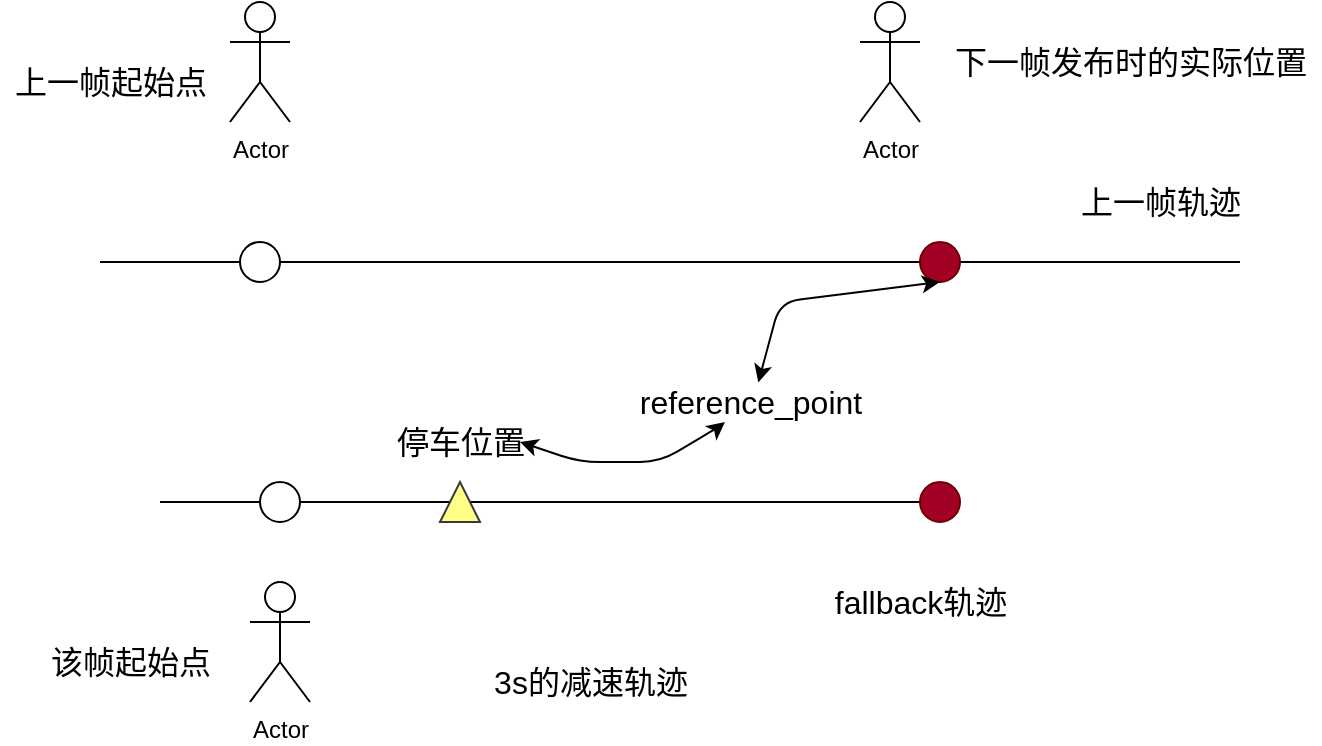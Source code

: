 <mxfile>
    <diagram id="36SJe-_TNisd2v1uEVNf" name="第 1 页">
        <mxGraphModel dx="946" dy="863" grid="1" gridSize="10" guides="1" tooltips="1" connect="1" arrows="1" fold="1" page="1" pageScale="1" pageWidth="827" pageHeight="1169" math="0" shadow="0">
            <root>
                <mxCell id="0"/>
                <mxCell id="1" parent="0"/>
                <mxCell id="2" value="" style="endArrow=none;html=1;startArrow=none;" edge="1" parent="1" source="16">
                    <mxGeometry width="50" height="50" relative="1" as="geometry">
                        <mxPoint x="100" y="320" as="sourcePoint"/>
                        <mxPoint x="670" y="320" as="targetPoint"/>
                    </mxGeometry>
                </mxCell>
                <mxCell id="3" value="" style="ellipse;whiteSpace=wrap;html=1;aspect=fixed;" vertex="1" parent="1">
                    <mxGeometry x="170" y="310" width="20" height="20" as="geometry"/>
                </mxCell>
                <mxCell id="4" value="" style="endArrow=none;html=1;" edge="1" parent="1" target="3">
                    <mxGeometry width="50" height="50" relative="1" as="geometry">
                        <mxPoint x="100" y="320" as="sourcePoint"/>
                        <mxPoint x="670" y="320" as="targetPoint"/>
                    </mxGeometry>
                </mxCell>
                <mxCell id="5" value="" style="endArrow=none;html=1;startArrow=none;entryX=0;entryY=0.5;entryDx=0;entryDy=0;" edge="1" parent="1" source="25" target="18">
                    <mxGeometry width="50" height="50" relative="1" as="geometry">
                        <mxPoint x="130" y="440" as="sourcePoint"/>
                        <mxPoint x="420" y="440" as="targetPoint"/>
                    </mxGeometry>
                </mxCell>
                <mxCell id="6" value="" style="ellipse;whiteSpace=wrap;html=1;aspect=fixed;" vertex="1" parent="1">
                    <mxGeometry x="180" y="430" width="20" height="20" as="geometry"/>
                </mxCell>
                <mxCell id="7" value="" style="endArrow=none;html=1;" edge="1" parent="1" target="6">
                    <mxGeometry width="50" height="50" relative="1" as="geometry">
                        <mxPoint x="130" y="440" as="sourcePoint"/>
                        <mxPoint x="570" y="440" as="targetPoint"/>
                    </mxGeometry>
                </mxCell>
                <mxCell id="8" value="Actor" style="shape=umlActor;verticalLabelPosition=bottom;verticalAlign=top;html=1;outlineConnect=0;" vertex="1" parent="1">
                    <mxGeometry x="165" y="190" width="30" height="60" as="geometry"/>
                </mxCell>
                <mxCell id="9" value="Actor" style="shape=umlActor;verticalLabelPosition=bottom;verticalAlign=top;html=1;outlineConnect=0;" vertex="1" parent="1">
                    <mxGeometry x="175" y="480" width="30" height="60" as="geometry"/>
                </mxCell>
                <mxCell id="15" value="Actor" style="shape=umlActor;verticalLabelPosition=bottom;verticalAlign=top;html=1;outlineConnect=0;" vertex="1" parent="1">
                    <mxGeometry x="480" y="190" width="30" height="60" as="geometry"/>
                </mxCell>
                <mxCell id="16" value="" style="ellipse;whiteSpace=wrap;html=1;aspect=fixed;fillColor=#a20025;fontColor=#ffffff;strokeColor=#6F0000;" vertex="1" parent="1">
                    <mxGeometry x="510" y="310" width="20" height="20" as="geometry"/>
                </mxCell>
                <mxCell id="17" value="" style="endArrow=none;html=1;startArrow=none;" edge="1" parent="1" source="3" target="16">
                    <mxGeometry width="50" height="50" relative="1" as="geometry">
                        <mxPoint x="190" y="320" as="sourcePoint"/>
                        <mxPoint x="670" y="320" as="targetPoint"/>
                    </mxGeometry>
                </mxCell>
                <mxCell id="18" value="" style="ellipse;whiteSpace=wrap;html=1;aspect=fixed;fillColor=#a20025;fontColor=#ffffff;strokeColor=#6F0000;" vertex="1" parent="1">
                    <mxGeometry x="510" y="430" width="20" height="20" as="geometry"/>
                </mxCell>
                <mxCell id="19" value="&lt;font style=&quot;font-size: 16px&quot;&gt;上一帧轨迹&lt;/font&gt;" style="text;html=1;resizable=0;autosize=1;align=center;verticalAlign=middle;points=[];fillColor=none;strokeColor=none;rounded=0;" vertex="1" parent="1">
                    <mxGeometry x="580" y="280" width="100" height="20" as="geometry"/>
                </mxCell>
                <mxCell id="20" value="&lt;font style=&quot;font-size: 16px&quot;&gt;fallback轨迹&lt;/font&gt;" style="text;html=1;resizable=0;autosize=1;align=center;verticalAlign=middle;points=[];fillColor=none;strokeColor=none;rounded=0;" vertex="1" parent="1">
                    <mxGeometry x="460" y="480" width="100" height="20" as="geometry"/>
                </mxCell>
                <mxCell id="26" value="" style="endArrow=none;html=1;startArrow=none;entryX=0.5;entryY=1;entryDx=0;entryDy=0;" edge="1" parent="1" source="6" target="25">
                    <mxGeometry width="50" height="50" relative="1" as="geometry">
                        <mxPoint x="200" y="440" as="sourcePoint"/>
                        <mxPoint x="510" y="440" as="targetPoint"/>
                    </mxGeometry>
                </mxCell>
                <mxCell id="25" value="" style="triangle;whiteSpace=wrap;html=1;fontSize=16;rotation=-90;fillColor=#ffff88;strokeColor=#36393d;" vertex="1" parent="1">
                    <mxGeometry x="270" y="430" width="20" height="20" as="geometry"/>
                </mxCell>
                <mxCell id="27" value="&lt;font style=&quot;font-size: 16px&quot;&gt;3s的减速轨迹&lt;/font&gt;" style="text;html=1;resizable=0;autosize=1;align=center;verticalAlign=middle;points=[];fillColor=none;strokeColor=none;rounded=0;" vertex="1" parent="1">
                    <mxGeometry x="290" y="520" width="110" height="20" as="geometry"/>
                </mxCell>
                <mxCell id="28" value="&lt;span style=&quot;font-size: 16px&quot;&gt;停车位置&lt;/span&gt;" style="text;html=1;resizable=0;autosize=1;align=center;verticalAlign=middle;points=[];fillColor=none;strokeColor=none;rounded=0;" vertex="1" parent="1">
                    <mxGeometry x="240" y="400" width="80" height="20" as="geometry"/>
                </mxCell>
                <mxCell id="29" value="&lt;span style=&quot;font-size: 16px&quot;&gt;reference_point&lt;/span&gt;" style="text;html=1;resizable=0;autosize=1;align=center;verticalAlign=middle;points=[];fillColor=none;strokeColor=none;rounded=0;" vertex="1" parent="1">
                    <mxGeometry x="360" y="380" width="130" height="20" as="geometry"/>
                </mxCell>
                <mxCell id="30" value="" style="endArrow=classic;startArrow=classic;html=1;fontSize=16;" edge="1" parent="1" target="29">
                    <mxGeometry width="50" height="50" relative="1" as="geometry">
                        <mxPoint x="310" y="410" as="sourcePoint"/>
                        <mxPoint x="440" y="310" as="targetPoint"/>
                        <Array as="points">
                            <mxPoint x="340" y="420"/>
                            <mxPoint x="380" y="420"/>
                            <mxPoint x="410" y="402"/>
                        </Array>
                    </mxGeometry>
                </mxCell>
                <mxCell id="32" value="" style="endArrow=classic;startArrow=classic;html=1;fontSize=16;entryX=0.5;entryY=1;entryDx=0;entryDy=0;exitX=0.532;exitY=0.01;exitDx=0;exitDy=0;exitPerimeter=0;" edge="1" parent="1" source="29" target="16">
                    <mxGeometry width="50" height="50" relative="1" as="geometry">
                        <mxPoint x="390" y="360" as="sourcePoint"/>
                        <mxPoint x="440" y="310" as="targetPoint"/>
                        <Array as="points">
                            <mxPoint x="440" y="340"/>
                        </Array>
                    </mxGeometry>
                </mxCell>
                <mxCell id="33" value="&lt;span style=&quot;font-size: 16px&quot;&gt;上一帧起始点&lt;/span&gt;" style="text;html=1;resizable=0;autosize=1;align=center;verticalAlign=middle;points=[];fillColor=none;strokeColor=none;rounded=0;" vertex="1" parent="1">
                    <mxGeometry x="50" y="220" width="110" height="20" as="geometry"/>
                </mxCell>
                <mxCell id="34" value="&lt;span style=&quot;font-size: 16px&quot;&gt;该帧起始点&lt;/span&gt;" style="text;html=1;resizable=0;autosize=1;align=center;verticalAlign=middle;points=[];fillColor=none;strokeColor=none;rounded=0;" vertex="1" parent="1">
                    <mxGeometry x="65" y="510" width="100" height="20" as="geometry"/>
                </mxCell>
                <mxCell id="35" value="&lt;span style=&quot;font-size: 16px&quot;&gt;下一帧发布时的实际位置&lt;/span&gt;" style="text;html=1;resizable=0;autosize=1;align=center;verticalAlign=middle;points=[];fillColor=none;strokeColor=none;rounded=0;" vertex="1" parent="1">
                    <mxGeometry x="520" y="210" width="190" height="20" as="geometry"/>
                </mxCell>
            </root>
        </mxGraphModel>
    </diagram>
</mxfile>